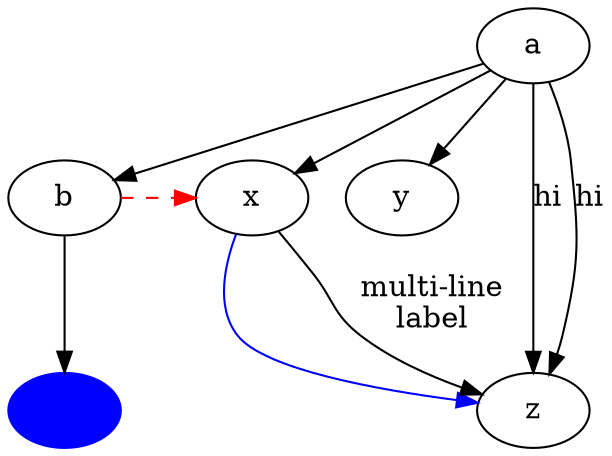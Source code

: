 digraph test1 {
       a -> b -> c;
       a -> {x y};
       b [shhape=box];
       c [label="hello\nworld",color=blue,fontsize=340282366920938463463395084346421149571,
            fontname="Palatino-Italic",fontcolor=red,style=filled];
       a -> z [label="hi", weight=100];
       x -> z [label="hello\nworld",color=blue,fontsize=340282366920938463463374607431768211455,
            fontname="Palatino-Italic",fontcolor=red,style=filled];
       a -> z [label="hi", weight=100];
       x -> z [label="multi-line\nlabel"];
       edge [style=dashed,color=red];
       b -> x;
       {rank=same; b x}
}

